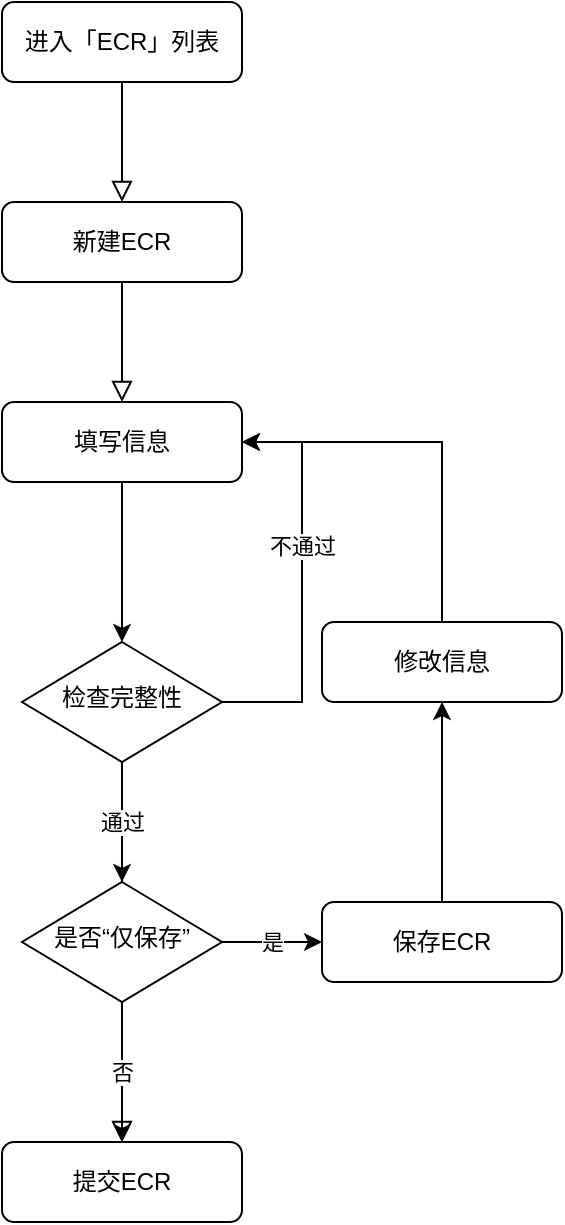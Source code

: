 <mxfile version="21.1.1" type="github">
  <diagram id="C5RBs43oDa-KdzZeNtuy" name="Page-1">
    <mxGraphModel dx="793" dy="939" grid="1" gridSize="10" guides="1" tooltips="1" connect="1" arrows="1" fold="1" page="1" pageScale="1" pageWidth="827" pageHeight="1169" math="0" shadow="0">
      <root>
        <mxCell id="WIyWlLk6GJQsqaUBKTNV-0" />
        <mxCell id="WIyWlLk6GJQsqaUBKTNV-1" parent="WIyWlLk6GJQsqaUBKTNV-0" />
        <mxCell id="WIyWlLk6GJQsqaUBKTNV-2" value="" style="rounded=0;html=1;jettySize=auto;orthogonalLoop=1;fontSize=11;endArrow=block;endFill=0;endSize=8;strokeWidth=1;shadow=0;labelBackgroundColor=none;edgeStyle=orthogonalEdgeStyle;entryX=0.5;entryY=0;entryDx=0;entryDy=0;" parent="WIyWlLk6GJQsqaUBKTNV-1" source="WIyWlLk6GJQsqaUBKTNV-3" target="PS0G0DzjisteA0FW4SNG-20" edge="1">
          <mxGeometry relative="1" as="geometry">
            <mxPoint x="220" y="170" as="targetPoint" />
          </mxGeometry>
        </mxCell>
        <mxCell id="WIyWlLk6GJQsqaUBKTNV-3" value="进入「ECR」列表" style="rounded=1;whiteSpace=wrap;html=1;fontSize=12;glass=0;strokeWidth=1;shadow=0;" parent="WIyWlLk6GJQsqaUBKTNV-1" vertex="1">
          <mxGeometry x="160" y="80" width="120" height="40" as="geometry" />
        </mxCell>
        <mxCell id="WIyWlLk6GJQsqaUBKTNV-4" value="" style="rounded=0;html=1;jettySize=auto;orthogonalLoop=1;fontSize=11;endArrow=block;endFill=0;endSize=8;strokeWidth=1;shadow=0;labelBackgroundColor=none;edgeStyle=orthogonalEdgeStyle;exitX=0.5;exitY=1;exitDx=0;exitDy=0;entryX=0.5;entryY=0;entryDx=0;entryDy=0;" parent="WIyWlLk6GJQsqaUBKTNV-1" source="PS0G0DzjisteA0FW4SNG-20" target="PS0G0DzjisteA0FW4SNG-22" edge="1">
          <mxGeometry y="20" relative="1" as="geometry">
            <mxPoint as="offset" />
            <mxPoint x="220" y="230" as="sourcePoint" />
            <mxPoint x="220.0" y="280" as="targetPoint" />
          </mxGeometry>
        </mxCell>
        <mxCell id="WIyWlLk6GJQsqaUBKTNV-8" value="" style="rounded=0;html=1;jettySize=auto;orthogonalLoop=1;fontSize=11;endArrow=block;endFill=0;endSize=8;strokeWidth=1;shadow=0;labelBackgroundColor=none;edgeStyle=orthogonalEdgeStyle;exitX=0.5;exitY=1;exitDx=0;exitDy=0;" parent="WIyWlLk6GJQsqaUBKTNV-1" source="PS0G0DzjisteA0FW4SNG-0" target="WIyWlLk6GJQsqaUBKTNV-11" edge="1">
          <mxGeometry x="-0.334" y="30" relative="1" as="geometry">
            <mxPoint as="offset" />
          </mxGeometry>
        </mxCell>
        <mxCell id="PS0G0DzjisteA0FW4SNG-1" style="edgeStyle=orthogonalEdgeStyle;rounded=0;orthogonalLoop=1;jettySize=auto;html=1;entryX=0.5;entryY=0;entryDx=0;entryDy=0;exitX=0.5;exitY=1;exitDx=0;exitDy=0;" edge="1" parent="WIyWlLk6GJQsqaUBKTNV-1" source="PS0G0DzjisteA0FW4SNG-22" target="PS0G0DzjisteA0FW4SNG-0">
          <mxGeometry relative="1" as="geometry">
            <mxPoint x="220.0" y="340" as="sourcePoint" />
          </mxGeometry>
        </mxCell>
        <mxCell id="WIyWlLk6GJQsqaUBKTNV-11" value="提交ECR" style="rounded=1;whiteSpace=wrap;html=1;fontSize=12;glass=0;strokeWidth=1;shadow=0;" parent="WIyWlLk6GJQsqaUBKTNV-1" vertex="1">
          <mxGeometry x="160" y="650" width="120" height="40" as="geometry" />
        </mxCell>
        <mxCell id="PS0G0DzjisteA0FW4SNG-2" style="edgeStyle=orthogonalEdgeStyle;rounded=0;orthogonalLoop=1;jettySize=auto;html=1;entryX=1;entryY=0.5;entryDx=0;entryDy=0;exitX=1;exitY=0.5;exitDx=0;exitDy=0;" edge="1" parent="WIyWlLk6GJQsqaUBKTNV-1" source="PS0G0DzjisteA0FW4SNG-0" target="PS0G0DzjisteA0FW4SNG-22">
          <mxGeometry relative="1" as="geometry">
            <mxPoint x="270.0" y="310" as="targetPoint" />
            <Array as="points">
              <mxPoint x="310" y="430" />
              <mxPoint x="310" y="300" />
            </Array>
          </mxGeometry>
        </mxCell>
        <mxCell id="PS0G0DzjisteA0FW4SNG-3" value="不通过" style="edgeLabel;html=1;align=center;verticalAlign=middle;resizable=0;points=[];" vertex="1" connectable="0" parent="PS0G0DzjisteA0FW4SNG-2">
          <mxGeometry relative="1" as="geometry">
            <mxPoint y="-18" as="offset" />
          </mxGeometry>
        </mxCell>
        <mxCell id="PS0G0DzjisteA0FW4SNG-8" value="是" style="edgeStyle=orthogonalEdgeStyle;rounded=0;orthogonalLoop=1;jettySize=auto;html=1;entryX=0;entryY=0.5;entryDx=0;entryDy=0;exitX=1;exitY=0.5;exitDx=0;exitDy=0;" edge="1" parent="WIyWlLk6GJQsqaUBKTNV-1" source="PS0G0DzjisteA0FW4SNG-18" target="PS0G0DzjisteA0FW4SNG-7">
          <mxGeometry relative="1" as="geometry" />
        </mxCell>
        <mxCell id="PS0G0DzjisteA0FW4SNG-17" value="否" style="edgeStyle=orthogonalEdgeStyle;rounded=0;orthogonalLoop=1;jettySize=auto;html=1;" edge="1" parent="WIyWlLk6GJQsqaUBKTNV-1" source="PS0G0DzjisteA0FW4SNG-18" target="WIyWlLk6GJQsqaUBKTNV-11">
          <mxGeometry relative="1" as="geometry" />
        </mxCell>
        <mxCell id="PS0G0DzjisteA0FW4SNG-0" value="检查完整性" style="rhombus;whiteSpace=wrap;html=1;shadow=0;fontFamily=Helvetica;fontSize=12;align=center;strokeWidth=1;spacing=6;spacingTop=-4;" vertex="1" parent="WIyWlLk6GJQsqaUBKTNV-1">
          <mxGeometry x="170" y="400" width="100" height="60" as="geometry" />
        </mxCell>
        <mxCell id="PS0G0DzjisteA0FW4SNG-10" style="edgeStyle=orthogonalEdgeStyle;rounded=0;orthogonalLoop=1;jettySize=auto;html=1;entryX=1;entryY=0.5;entryDx=0;entryDy=0;exitX=0.5;exitY=0;exitDx=0;exitDy=0;" edge="1" parent="WIyWlLk6GJQsqaUBKTNV-1" source="PS0G0DzjisteA0FW4SNG-24" target="PS0G0DzjisteA0FW4SNG-22">
          <mxGeometry relative="1" as="geometry">
            <mxPoint x="380" y="370.0" as="sourcePoint" />
            <mxPoint x="270.0" y="310" as="targetPoint" />
            <Array as="points" />
          </mxGeometry>
        </mxCell>
        <mxCell id="PS0G0DzjisteA0FW4SNG-14" style="edgeStyle=orthogonalEdgeStyle;rounded=0;orthogonalLoop=1;jettySize=auto;html=1;entryX=0.5;entryY=1;entryDx=0;entryDy=0;" edge="1" parent="WIyWlLk6GJQsqaUBKTNV-1" source="PS0G0DzjisteA0FW4SNG-7">
          <mxGeometry relative="1" as="geometry">
            <mxPoint x="380" y="430.0" as="targetPoint" />
          </mxGeometry>
        </mxCell>
        <mxCell id="PS0G0DzjisteA0FW4SNG-7" value="保存ECR" style="rounded=1;whiteSpace=wrap;html=1;fontSize=12;glass=0;strokeWidth=1;shadow=0;" vertex="1" parent="WIyWlLk6GJQsqaUBKTNV-1">
          <mxGeometry x="320" y="530" width="120" height="40" as="geometry" />
        </mxCell>
        <mxCell id="PS0G0DzjisteA0FW4SNG-15" style="edgeStyle=orthogonalEdgeStyle;rounded=0;orthogonalLoop=1;jettySize=auto;html=1;exitX=0.5;exitY=1;exitDx=0;exitDy=0;" edge="1" parent="WIyWlLk6GJQsqaUBKTNV-1">
          <mxGeometry relative="1" as="geometry">
            <mxPoint x="220.0" y="340" as="sourcePoint" />
            <mxPoint x="220.0" y="340" as="targetPoint" />
          </mxGeometry>
        </mxCell>
        <mxCell id="PS0G0DzjisteA0FW4SNG-19" value="通过" style="edgeStyle=orthogonalEdgeStyle;rounded=0;orthogonalLoop=1;jettySize=auto;html=1;" edge="1" parent="WIyWlLk6GJQsqaUBKTNV-1" source="PS0G0DzjisteA0FW4SNG-0" target="PS0G0DzjisteA0FW4SNG-18">
          <mxGeometry relative="1" as="geometry">
            <mxPoint x="220" y="460" as="sourcePoint" />
            <mxPoint x="220" y="564" as="targetPoint" />
          </mxGeometry>
        </mxCell>
        <mxCell id="PS0G0DzjisteA0FW4SNG-18" value="是否“仅保存”" style="rhombus;whiteSpace=wrap;html=1;shadow=0;fontFamily=Helvetica;fontSize=12;align=center;strokeWidth=1;spacing=6;spacingTop=-4;" vertex="1" parent="WIyWlLk6GJQsqaUBKTNV-1">
          <mxGeometry x="170" y="520" width="100" height="60" as="geometry" />
        </mxCell>
        <mxCell id="PS0G0DzjisteA0FW4SNG-20" value="新建ECR" style="rounded=1;whiteSpace=wrap;html=1;fontSize=12;glass=0;strokeWidth=1;shadow=0;" vertex="1" parent="WIyWlLk6GJQsqaUBKTNV-1">
          <mxGeometry x="160" y="180" width="120" height="40" as="geometry" />
        </mxCell>
        <mxCell id="PS0G0DzjisteA0FW4SNG-22" value="填写信息" style="rounded=1;whiteSpace=wrap;html=1;fontSize=12;glass=0;strokeWidth=1;shadow=0;" vertex="1" parent="WIyWlLk6GJQsqaUBKTNV-1">
          <mxGeometry x="160" y="280" width="120" height="40" as="geometry" />
        </mxCell>
        <mxCell id="PS0G0DzjisteA0FW4SNG-24" value="修改信息" style="rounded=1;whiteSpace=wrap;html=1;fontSize=12;glass=0;strokeWidth=1;shadow=0;" vertex="1" parent="WIyWlLk6GJQsqaUBKTNV-1">
          <mxGeometry x="320" y="390" width="120" height="40" as="geometry" />
        </mxCell>
      </root>
    </mxGraphModel>
  </diagram>
</mxfile>
